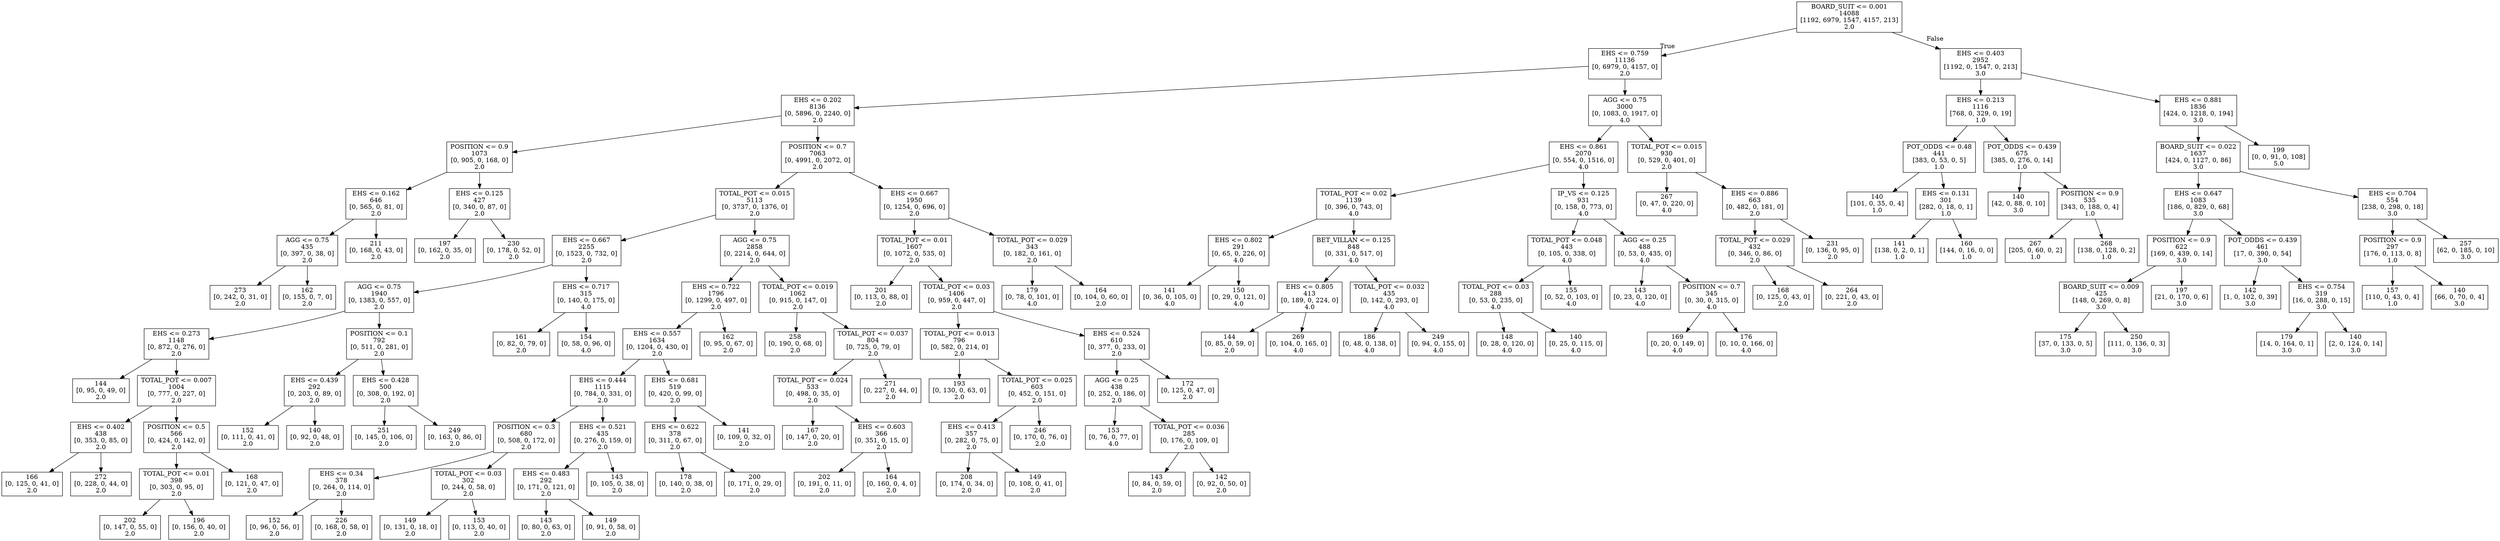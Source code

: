 digraph Tree {
node [shape=box] ;
0 [label="BOARD_SUIT <= 0.001\n14088\n[1192, 6979, 1547, 4157, 213]\n2.0"] ;
1 [label="EHS <= 0.759\n11136\n[0, 6979, 0, 4157, 0]\n2.0"] ;
0 -> 1 [labeldistance=2.5, labelangle=45, headlabel="True"] ;
2 [label="EHS <= 0.202\n8136\n[0, 5896, 0, 2240, 0]\n2.0"] ;
1 -> 2 ;
3 [label="POSITION <= 0.9\n1073\n[0, 905, 0, 168, 0]\n2.0"] ;
2 -> 3 ;
4 [label="EHS <= 0.162\n646\n[0, 565, 0, 81, 0]\n2.0"] ;
3 -> 4 ;
5 [label="AGG <= 0.75\n435\n[0, 397, 0, 38, 0]\n2.0"] ;
4 -> 5 ;
6 [label="273\n[0, 242, 0, 31, 0]\n2.0"] ;
5 -> 6 ;
7 [label="162\n[0, 155, 0, 7, 0]\n2.0"] ;
5 -> 7 ;
8 [label="211\n[0, 168, 0, 43, 0]\n2.0"] ;
4 -> 8 ;
9 [label="EHS <= 0.125\n427\n[0, 340, 0, 87, 0]\n2.0"] ;
3 -> 9 ;
10 [label="197\n[0, 162, 0, 35, 0]\n2.0"] ;
9 -> 10 ;
11 [label="230\n[0, 178, 0, 52, 0]\n2.0"] ;
9 -> 11 ;
12 [label="POSITION <= 0.7\n7063\n[0, 4991, 0, 2072, 0]\n2.0"] ;
2 -> 12 ;
13 [label="TOTAL_POT <= 0.015\n5113\n[0, 3737, 0, 1376, 0]\n2.0"] ;
12 -> 13 ;
14 [label="EHS <= 0.667\n2255\n[0, 1523, 0, 732, 0]\n2.0"] ;
13 -> 14 ;
15 [label="AGG <= 0.75\n1940\n[0, 1383, 0, 557, 0]\n2.0"] ;
14 -> 15 ;
16 [label="EHS <= 0.273\n1148\n[0, 872, 0, 276, 0]\n2.0"] ;
15 -> 16 ;
17 [label="144\n[0, 95, 0, 49, 0]\n2.0"] ;
16 -> 17 ;
18 [label="TOTAL_POT <= 0.007\n1004\n[0, 777, 0, 227, 0]\n2.0"] ;
16 -> 18 ;
19 [label="EHS <= 0.402\n438\n[0, 353, 0, 85, 0]\n2.0"] ;
18 -> 19 ;
20 [label="166\n[0, 125, 0, 41, 0]\n2.0"] ;
19 -> 20 ;
21 [label="272\n[0, 228, 0, 44, 0]\n2.0"] ;
19 -> 21 ;
22 [label="POSITION <= 0.5\n566\n[0, 424, 0, 142, 0]\n2.0"] ;
18 -> 22 ;
23 [label="TOTAL_POT <= 0.01\n398\n[0, 303, 0, 95, 0]\n2.0"] ;
22 -> 23 ;
24 [label="202\n[0, 147, 0, 55, 0]\n2.0"] ;
23 -> 24 ;
25 [label="196\n[0, 156, 0, 40, 0]\n2.0"] ;
23 -> 25 ;
26 [label="168\n[0, 121, 0, 47, 0]\n2.0"] ;
22 -> 26 ;
27 [label="POSITION <= 0.1\n792\n[0, 511, 0, 281, 0]\n2.0"] ;
15 -> 27 ;
28 [label="EHS <= 0.439\n292\n[0, 203, 0, 89, 0]\n2.0"] ;
27 -> 28 ;
29 [label="152\n[0, 111, 0, 41, 0]\n2.0"] ;
28 -> 29 ;
30 [label="140\n[0, 92, 0, 48, 0]\n2.0"] ;
28 -> 30 ;
31 [label="EHS <= 0.428\n500\n[0, 308, 0, 192, 0]\n2.0"] ;
27 -> 31 ;
32 [label="251\n[0, 145, 0, 106, 0]\n2.0"] ;
31 -> 32 ;
33 [label="249\n[0, 163, 0, 86, 0]\n2.0"] ;
31 -> 33 ;
34 [label="EHS <= 0.717\n315\n[0, 140, 0, 175, 0]\n4.0"] ;
14 -> 34 ;
35 [label="161\n[0, 82, 0, 79, 0]\n2.0"] ;
34 -> 35 ;
36 [label="154\n[0, 58, 0, 96, 0]\n4.0"] ;
34 -> 36 ;
37 [label="AGG <= 0.75\n2858\n[0, 2214, 0, 644, 0]\n2.0"] ;
13 -> 37 ;
38 [label="EHS <= 0.722\n1796\n[0, 1299, 0, 497, 0]\n2.0"] ;
37 -> 38 ;
39 [label="EHS <= 0.557\n1634\n[0, 1204, 0, 430, 0]\n2.0"] ;
38 -> 39 ;
40 [label="EHS <= 0.444\n1115\n[0, 784, 0, 331, 0]\n2.0"] ;
39 -> 40 ;
41 [label="POSITION <= 0.3\n680\n[0, 508, 0, 172, 0]\n2.0"] ;
40 -> 41 ;
42 [label="EHS <= 0.34\n378\n[0, 264, 0, 114, 0]\n2.0"] ;
41 -> 42 ;
43 [label="152\n[0, 96, 0, 56, 0]\n2.0"] ;
42 -> 43 ;
44 [label="226\n[0, 168, 0, 58, 0]\n2.0"] ;
42 -> 44 ;
45 [label="TOTAL_POT <= 0.03\n302\n[0, 244, 0, 58, 0]\n2.0"] ;
41 -> 45 ;
46 [label="149\n[0, 131, 0, 18, 0]\n2.0"] ;
45 -> 46 ;
47 [label="153\n[0, 113, 0, 40, 0]\n2.0"] ;
45 -> 47 ;
48 [label="EHS <= 0.521\n435\n[0, 276, 0, 159, 0]\n2.0"] ;
40 -> 48 ;
49 [label="EHS <= 0.483\n292\n[0, 171, 0, 121, 0]\n2.0"] ;
48 -> 49 ;
50 [label="143\n[0, 80, 0, 63, 0]\n2.0"] ;
49 -> 50 ;
51 [label="149\n[0, 91, 0, 58, 0]\n2.0"] ;
49 -> 51 ;
52 [label="143\n[0, 105, 0, 38, 0]\n2.0"] ;
48 -> 52 ;
53 [label="EHS <= 0.681\n519\n[0, 420, 0, 99, 0]\n2.0"] ;
39 -> 53 ;
54 [label="EHS <= 0.622\n378\n[0, 311, 0, 67, 0]\n2.0"] ;
53 -> 54 ;
55 [label="178\n[0, 140, 0, 38, 0]\n2.0"] ;
54 -> 55 ;
56 [label="200\n[0, 171, 0, 29, 0]\n2.0"] ;
54 -> 56 ;
57 [label="141\n[0, 109, 0, 32, 0]\n2.0"] ;
53 -> 57 ;
58 [label="162\n[0, 95, 0, 67, 0]\n2.0"] ;
38 -> 58 ;
59 [label="TOTAL_POT <= 0.019\n1062\n[0, 915, 0, 147, 0]\n2.0"] ;
37 -> 59 ;
60 [label="258\n[0, 190, 0, 68, 0]\n2.0"] ;
59 -> 60 ;
61 [label="TOTAL_POT <= 0.037\n804\n[0, 725, 0, 79, 0]\n2.0"] ;
59 -> 61 ;
62 [label="TOTAL_POT <= 0.024\n533\n[0, 498, 0, 35, 0]\n2.0"] ;
61 -> 62 ;
63 [label="167\n[0, 147, 0, 20, 0]\n2.0"] ;
62 -> 63 ;
64 [label="EHS <= 0.603\n366\n[0, 351, 0, 15, 0]\n2.0"] ;
62 -> 64 ;
65 [label="202\n[0, 191, 0, 11, 0]\n2.0"] ;
64 -> 65 ;
66 [label="164\n[0, 160, 0, 4, 0]\n2.0"] ;
64 -> 66 ;
67 [label="271\n[0, 227, 0, 44, 0]\n2.0"] ;
61 -> 67 ;
68 [label="EHS <= 0.667\n1950\n[0, 1254, 0, 696, 0]\n2.0"] ;
12 -> 68 ;
69 [label="TOTAL_POT <= 0.01\n1607\n[0, 1072, 0, 535, 0]\n2.0"] ;
68 -> 69 ;
70 [label="201\n[0, 113, 0, 88, 0]\n2.0"] ;
69 -> 70 ;
71 [label="TOTAL_POT <= 0.03\n1406\n[0, 959, 0, 447, 0]\n2.0"] ;
69 -> 71 ;
72 [label="TOTAL_POT <= 0.013\n796\n[0, 582, 0, 214, 0]\n2.0"] ;
71 -> 72 ;
73 [label="193\n[0, 130, 0, 63, 0]\n2.0"] ;
72 -> 73 ;
74 [label="TOTAL_POT <= 0.025\n603\n[0, 452, 0, 151, 0]\n2.0"] ;
72 -> 74 ;
75 [label="EHS <= 0.413\n357\n[0, 282, 0, 75, 0]\n2.0"] ;
74 -> 75 ;
76 [label="208\n[0, 174, 0, 34, 0]\n2.0"] ;
75 -> 76 ;
77 [label="149\n[0, 108, 0, 41, 0]\n2.0"] ;
75 -> 77 ;
78 [label="246\n[0, 170, 0, 76, 0]\n2.0"] ;
74 -> 78 ;
79 [label="EHS <= 0.524\n610\n[0, 377, 0, 233, 0]\n2.0"] ;
71 -> 79 ;
80 [label="AGG <= 0.25\n438\n[0, 252, 0, 186, 0]\n2.0"] ;
79 -> 80 ;
81 [label="153\n[0, 76, 0, 77, 0]\n4.0"] ;
80 -> 81 ;
82 [label="TOTAL_POT <= 0.036\n285\n[0, 176, 0, 109, 0]\n2.0"] ;
80 -> 82 ;
83 [label="143\n[0, 84, 0, 59, 0]\n2.0"] ;
82 -> 83 ;
84 [label="142\n[0, 92, 0, 50, 0]\n2.0"] ;
82 -> 84 ;
85 [label="172\n[0, 125, 0, 47, 0]\n2.0"] ;
79 -> 85 ;
86 [label="TOTAL_POT <= 0.029\n343\n[0, 182, 0, 161, 0]\n2.0"] ;
68 -> 86 ;
87 [label="179\n[0, 78, 0, 101, 0]\n4.0"] ;
86 -> 87 ;
88 [label="164\n[0, 104, 0, 60, 0]\n2.0"] ;
86 -> 88 ;
89 [label="AGG <= 0.75\n3000\n[0, 1083, 0, 1917, 0]\n4.0"] ;
1 -> 89 ;
90 [label="EHS <= 0.861\n2070\n[0, 554, 0, 1516, 0]\n4.0"] ;
89 -> 90 ;
91 [label="TOTAL_POT <= 0.02\n1139\n[0, 396, 0, 743, 0]\n4.0"] ;
90 -> 91 ;
92 [label="EHS <= 0.802\n291\n[0, 65, 0, 226, 0]\n4.0"] ;
91 -> 92 ;
93 [label="141\n[0, 36, 0, 105, 0]\n4.0"] ;
92 -> 93 ;
94 [label="150\n[0, 29, 0, 121, 0]\n4.0"] ;
92 -> 94 ;
95 [label="BET_VILLAN <= 0.125\n848\n[0, 331, 0, 517, 0]\n4.0"] ;
91 -> 95 ;
96 [label="EHS <= 0.805\n413\n[0, 189, 0, 224, 0]\n4.0"] ;
95 -> 96 ;
97 [label="144\n[0, 85, 0, 59, 0]\n2.0"] ;
96 -> 97 ;
98 [label="269\n[0, 104, 0, 165, 0]\n4.0"] ;
96 -> 98 ;
99 [label="TOTAL_POT <= 0.032\n435\n[0, 142, 0, 293, 0]\n4.0"] ;
95 -> 99 ;
100 [label="186\n[0, 48, 0, 138, 0]\n4.0"] ;
99 -> 100 ;
101 [label="249\n[0, 94, 0, 155, 0]\n4.0"] ;
99 -> 101 ;
102 [label="IP_VS <= 0.125\n931\n[0, 158, 0, 773, 0]\n4.0"] ;
90 -> 102 ;
103 [label="TOTAL_POT <= 0.048\n443\n[0, 105, 0, 338, 0]\n4.0"] ;
102 -> 103 ;
104 [label="TOTAL_POT <= 0.03\n288\n[0, 53, 0, 235, 0]\n4.0"] ;
103 -> 104 ;
105 [label="148\n[0, 28, 0, 120, 0]\n4.0"] ;
104 -> 105 ;
106 [label="140\n[0, 25, 0, 115, 0]\n4.0"] ;
104 -> 106 ;
107 [label="155\n[0, 52, 0, 103, 0]\n4.0"] ;
103 -> 107 ;
108 [label="AGG <= 0.25\n488\n[0, 53, 0, 435, 0]\n4.0"] ;
102 -> 108 ;
109 [label="143\n[0, 23, 0, 120, 0]\n4.0"] ;
108 -> 109 ;
110 [label="POSITION <= 0.7\n345\n[0, 30, 0, 315, 0]\n4.0"] ;
108 -> 110 ;
111 [label="169\n[0, 20, 0, 149, 0]\n4.0"] ;
110 -> 111 ;
112 [label="176\n[0, 10, 0, 166, 0]\n4.0"] ;
110 -> 112 ;
113 [label="TOTAL_POT <= 0.015\n930\n[0, 529, 0, 401, 0]\n2.0"] ;
89 -> 113 ;
114 [label="267\n[0, 47, 0, 220, 0]\n4.0"] ;
113 -> 114 ;
115 [label="EHS <= 0.886\n663\n[0, 482, 0, 181, 0]\n2.0"] ;
113 -> 115 ;
116 [label="TOTAL_POT <= 0.029\n432\n[0, 346, 0, 86, 0]\n2.0"] ;
115 -> 116 ;
117 [label="168\n[0, 125, 0, 43, 0]\n2.0"] ;
116 -> 117 ;
118 [label="264\n[0, 221, 0, 43, 0]\n2.0"] ;
116 -> 118 ;
119 [label="231\n[0, 136, 0, 95, 0]\n2.0"] ;
115 -> 119 ;
120 [label="EHS <= 0.403\n2952\n[1192, 0, 1547, 0, 213]\n3.0"] ;
0 -> 120 [labeldistance=2.5, labelangle=-45, headlabel="False"] ;
121 [label="EHS <= 0.213\n1116\n[768, 0, 329, 0, 19]\n1.0"] ;
120 -> 121 ;
122 [label="POT_ODDS <= 0.48\n441\n[383, 0, 53, 0, 5]\n1.0"] ;
121 -> 122 ;
123 [label="140\n[101, 0, 35, 0, 4]\n1.0"] ;
122 -> 123 ;
124 [label="EHS <= 0.131\n301\n[282, 0, 18, 0, 1]\n1.0"] ;
122 -> 124 ;
125 [label="141\n[138, 0, 2, 0, 1]\n1.0"] ;
124 -> 125 ;
126 [label="160\n[144, 0, 16, 0, 0]\n1.0"] ;
124 -> 126 ;
127 [label="POT_ODDS <= 0.439\n675\n[385, 0, 276, 0, 14]\n1.0"] ;
121 -> 127 ;
128 [label="140\n[42, 0, 88, 0, 10]\n3.0"] ;
127 -> 128 ;
129 [label="POSITION <= 0.9\n535\n[343, 0, 188, 0, 4]\n1.0"] ;
127 -> 129 ;
130 [label="267\n[205, 0, 60, 0, 2]\n1.0"] ;
129 -> 130 ;
131 [label="268\n[138, 0, 128, 0, 2]\n1.0"] ;
129 -> 131 ;
132 [label="EHS <= 0.881\n1836\n[424, 0, 1218, 0, 194]\n3.0"] ;
120 -> 132 ;
133 [label="BOARD_SUIT <= 0.022\n1637\n[424, 0, 1127, 0, 86]\n3.0"] ;
132 -> 133 ;
134 [label="EHS <= 0.647\n1083\n[186, 0, 829, 0, 68]\n3.0"] ;
133 -> 134 ;
135 [label="POSITION <= 0.9\n622\n[169, 0, 439, 0, 14]\n3.0"] ;
134 -> 135 ;
136 [label="BOARD_SUIT <= 0.009\n425\n[148, 0, 269, 0, 8]\n3.0"] ;
135 -> 136 ;
137 [label="175\n[37, 0, 133, 0, 5]\n3.0"] ;
136 -> 137 ;
138 [label="250\n[111, 0, 136, 0, 3]\n3.0"] ;
136 -> 138 ;
139 [label="197\n[21, 0, 170, 0, 6]\n3.0"] ;
135 -> 139 ;
140 [label="POT_ODDS <= 0.439\n461\n[17, 0, 390, 0, 54]\n3.0"] ;
134 -> 140 ;
141 [label="142\n[1, 0, 102, 0, 39]\n3.0"] ;
140 -> 141 ;
142 [label="EHS <= 0.754\n319\n[16, 0, 288, 0, 15]\n3.0"] ;
140 -> 142 ;
143 [label="179\n[14, 0, 164, 0, 1]\n3.0"] ;
142 -> 143 ;
144 [label="140\n[2, 0, 124, 0, 14]\n3.0"] ;
142 -> 144 ;
145 [label="EHS <= 0.704\n554\n[238, 0, 298, 0, 18]\n3.0"] ;
133 -> 145 ;
146 [label="POSITION <= 0.9\n297\n[176, 0, 113, 0, 8]\n1.0"] ;
145 -> 146 ;
147 [label="157\n[110, 0, 43, 0, 4]\n1.0"] ;
146 -> 147 ;
148 [label="140\n[66, 0, 70, 0, 4]\n3.0"] ;
146 -> 148 ;
149 [label="257\n[62, 0, 185, 0, 10]\n3.0"] ;
145 -> 149 ;
150 [label="199\n[0, 0, 91, 0, 108]\n5.0"] ;
132 -> 150 ;
}
